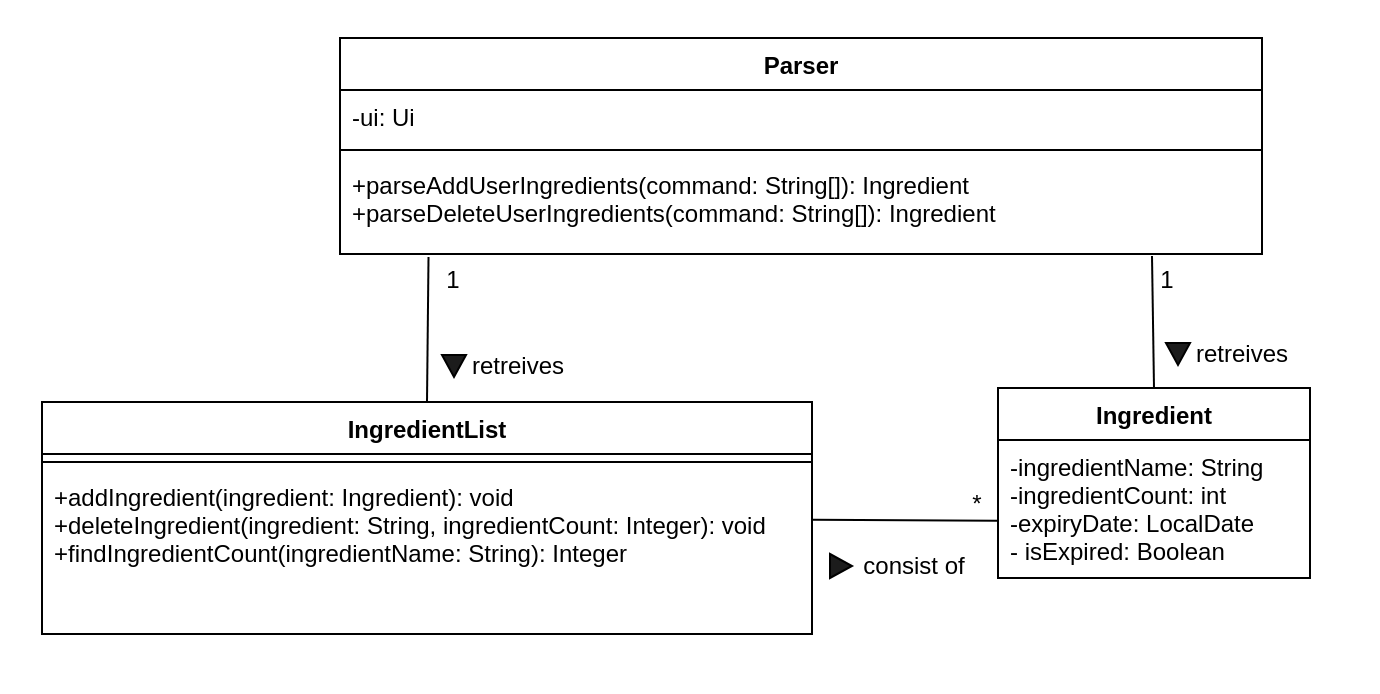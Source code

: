 <mxfile version="20.8.10" type="device"><diagram name="Page-1" id="iIjgThHYcFBI7fSDfPCQ"><mxGraphModel dx="1219" dy="722" grid="0" gridSize="10" guides="1" tooltips="1" connect="1" arrows="1" fold="1" page="1" pageScale="1" pageWidth="1169" pageHeight="827" math="0" shadow="0"><root><mxCell id="0"/><mxCell id="1" parent="0"/><mxCell id="tFhnQhTzfrzZuw3gO5PX-1" value="" style="rounded=0;whiteSpace=wrap;html=1;strokeColor=none;" vertex="1" parent="1"><mxGeometry x="86" y="53" width="689" height="346" as="geometry"/></mxCell><mxCell id="QD7r2LCSi3TkQgZWs7e6-1" value="Parser" style="swimlane;fontStyle=1;align=center;verticalAlign=top;childLayout=stackLayout;horizontal=1;startSize=26;horizontalStack=0;resizeParent=1;resizeParentMax=0;resizeLast=0;collapsible=1;marginBottom=0;" parent="1" vertex="1"><mxGeometry x="256" y="72" width="461" height="108" as="geometry"/></mxCell><mxCell id="QD7r2LCSi3TkQgZWs7e6-2" value="-ui: Ui" style="text;strokeColor=none;fillColor=none;align=left;verticalAlign=top;spacingLeft=4;spacingRight=4;overflow=hidden;rotatable=0;points=[[0,0.5],[1,0.5]];portConstraint=eastwest;" parent="QD7r2LCSi3TkQgZWs7e6-1" vertex="1"><mxGeometry y="26" width="461" height="26" as="geometry"/></mxCell><mxCell id="QD7r2LCSi3TkQgZWs7e6-3" value="" style="line;strokeWidth=1;fillColor=none;align=left;verticalAlign=middle;spacingTop=-1;spacingLeft=3;spacingRight=3;rotatable=0;labelPosition=right;points=[];portConstraint=eastwest;strokeColor=inherit;" parent="QD7r2LCSi3TkQgZWs7e6-1" vertex="1"><mxGeometry y="52" width="461" height="8" as="geometry"/></mxCell><mxCell id="QD7r2LCSi3TkQgZWs7e6-4" value="+parseAddUserIngredients(command: String[]): Ingredient&#10;+parseDeleteUserIngredients(command: String[]): Ingredient" style="text;strokeColor=none;fillColor=none;align=left;verticalAlign=top;spacingLeft=4;spacingRight=4;overflow=hidden;rotatable=0;points=[[0,0.5],[1,0.5]];portConstraint=eastwest;" parent="QD7r2LCSi3TkQgZWs7e6-1" vertex="1"><mxGeometry y="60" width="461" height="48" as="geometry"/></mxCell><mxCell id="QD7r2LCSi3TkQgZWs7e6-19" value="" style="endArrow=none;html=1;rounded=0;exitX=0.5;exitY=0;exitDx=0;exitDy=0;entryX=0.096;entryY=1.031;entryDx=0;entryDy=0;entryPerimeter=0;" parent="1" target="QD7r2LCSi3TkQgZWs7e6-4" edge="1" source="QD7r2LCSi3TkQgZWs7e6-6"><mxGeometry width="50" height="50" relative="1" as="geometry"><mxPoint x="364" y="264" as="sourcePoint"/><mxPoint x="334" y="179" as="targetPoint"/></mxGeometry></mxCell><mxCell id="QD7r2LCSi3TkQgZWs7e6-21" value="" style="endArrow=none;html=1;rounded=0;entryX=-0.002;entryY=0.586;entryDx=0;entryDy=0;entryPerimeter=0;exitX=1.001;exitY=0.303;exitDx=0;exitDy=0;exitPerimeter=0;" parent="1" source="QD7r2LCSi3TkQgZWs7e6-9" target="QD7r2LCSi3TkQgZWs7e6-15" edge="1"><mxGeometry width="50" height="50" relative="1" as="geometry"><mxPoint x="386.75" y="274.5" as="sourcePoint"/><mxPoint x="373.744" y="202" as="targetPoint"/></mxGeometry></mxCell><mxCell id="QD7r2LCSi3TkQgZWs7e6-22" value="*" style="text;html=1;align=center;verticalAlign=middle;resizable=0;points=[];autosize=1;strokeColor=none;fillColor=none;" parent="1" vertex="1"><mxGeometry x="562" y="292" width="23" height="26" as="geometry"/></mxCell><mxCell id="QD7r2LCSi3TkQgZWs7e6-23" value="1" style="text;html=1;align=center;verticalAlign=middle;resizable=0;points=[];autosize=1;strokeColor=none;fillColor=none;" parent="1" vertex="1"><mxGeometry x="299" y="180" width="25" height="26" as="geometry"/></mxCell><mxCell id="QD7r2LCSi3TkQgZWs7e6-24" value="" style="endArrow=none;html=1;rounded=0;exitX=0.5;exitY=0;exitDx=0;exitDy=0;" parent="1" source="QD7r2LCSi3TkQgZWs7e6-14" edge="1"><mxGeometry width="50" height="50" relative="1" as="geometry"><mxPoint x="661" y="246" as="sourcePoint"/><mxPoint x="662" y="181" as="targetPoint"/></mxGeometry></mxCell><mxCell id="QD7r2LCSi3TkQgZWs7e6-25" value="1" style="text;html=1;align=center;verticalAlign=middle;resizable=0;points=[];autosize=1;strokeColor=none;fillColor=none;" parent="1" vertex="1"><mxGeometry x="656" y="180" width="25" height="26" as="geometry"/></mxCell><mxCell id="QD7r2LCSi3TkQgZWs7e6-6" value="IngredientList" style="swimlane;fontStyle=1;align=center;verticalAlign=top;childLayout=stackLayout;horizontal=1;startSize=26;horizontalStack=0;resizeParent=1;resizeParentMax=0;resizeLast=0;collapsible=1;marginBottom=0;fillColor=#FFFFFF;" parent="1" vertex="1"><mxGeometry x="107" y="254" width="385" height="116" as="geometry"/></mxCell><mxCell id="QD7r2LCSi3TkQgZWs7e6-8" value="" style="line;strokeWidth=1;fillColor=none;align=left;verticalAlign=middle;spacingTop=-1;spacingLeft=3;spacingRight=3;rotatable=0;labelPosition=right;points=[];portConstraint=eastwest;strokeColor=inherit;" parent="QD7r2LCSi3TkQgZWs7e6-6" vertex="1"><mxGeometry y="26" width="385" height="8" as="geometry"/></mxCell><mxCell id="QD7r2LCSi3TkQgZWs7e6-9" value="+addIngredient(ingredient: Ingredient): void&#10;+deleteIngredient(ingredient: String, ingredientCount: Integer): void&#10;+findIngredientCount(ingredientName: String): Integer" style="text;strokeColor=none;fillColor=none;align=left;verticalAlign=top;spacingLeft=4;spacingRight=4;overflow=hidden;rotatable=0;points=[[0,0.5],[1,0.5]];portConstraint=eastwest;" parent="QD7r2LCSi3TkQgZWs7e6-6" vertex="1"><mxGeometry y="34" width="385" height="82" as="geometry"/></mxCell><mxCell id="QD7r2LCSi3TkQgZWs7e6-14" value="Ingredient" style="swimlane;fontStyle=1;align=center;verticalAlign=top;childLayout=stackLayout;horizontal=1;startSize=26;horizontalStack=0;resizeParent=1;resizeParentMax=0;resizeLast=0;collapsible=1;marginBottom=0;" parent="1" vertex="1"><mxGeometry x="585" y="247" width="156" height="95" as="geometry"/></mxCell><mxCell id="QD7r2LCSi3TkQgZWs7e6-15" value="-ingredientName: String&#10;-ingredientCount: int&#10;-expiryDate: LocalDate&#10;- isExpired: Boolean" style="text;strokeColor=none;fillColor=none;align=left;verticalAlign=top;spacingLeft=4;spacingRight=4;overflow=hidden;rotatable=0;points=[[0,0.5],[1,0.5]];portConstraint=eastwest;" parent="QD7r2LCSi3TkQgZWs7e6-14" vertex="1"><mxGeometry y="26" width="156" height="69" as="geometry"/></mxCell><mxCell id="eTLkhXpMhbSrlDtid2MF-6" value="consist of" style="text;html=1;strokeColor=none;fillColor=none;align=center;verticalAlign=middle;whiteSpace=wrap;rounded=0;" parent="1" vertex="1"><mxGeometry x="512.5" y="321" width="60" height="30" as="geometry"/></mxCell><mxCell id="eTLkhXpMhbSrlDtid2MF-7" value="" style="verticalLabelPosition=bottom;verticalAlign=top;html=1;shape=mxgraph.basic.acute_triangle;dx=0.5;fillColor=#1c1c1c;rotation=-180;direction=north;" parent="1" vertex="1"><mxGeometry x="501" y="330" width="11" height="12" as="geometry"/></mxCell><mxCell id="eTLkhXpMhbSrlDtid2MF-8" value="" style="group" parent="1" vertex="1" connectable="0"><mxGeometry x="307" y="221" width="68" height="30" as="geometry"/></mxCell><mxCell id="eTLkhXpMhbSrlDtid2MF-9" value="retreives" style="text;html=1;strokeColor=none;fillColor=none;align=center;verticalAlign=middle;whiteSpace=wrap;rounded=0;" parent="eTLkhXpMhbSrlDtid2MF-8" vertex="1"><mxGeometry x="8" width="60" height="30" as="geometry"/></mxCell><mxCell id="eTLkhXpMhbSrlDtid2MF-10" value="" style="verticalLabelPosition=bottom;verticalAlign=top;html=1;shape=mxgraph.basic.acute_triangle;dx=0.5;fillColor=#1c1c1c;rotation=-180;" parent="eTLkhXpMhbSrlDtid2MF-8" vertex="1"><mxGeometry y="9.5" width="12" height="11" as="geometry"/></mxCell><mxCell id="eTLkhXpMhbSrlDtid2MF-11" value="" style="group" parent="1" vertex="1" connectable="0"><mxGeometry x="669" y="215" width="68" height="30" as="geometry"/></mxCell><mxCell id="eTLkhXpMhbSrlDtid2MF-12" value="retreives" style="text;html=1;strokeColor=none;fillColor=none;align=center;verticalAlign=middle;whiteSpace=wrap;rounded=0;" parent="eTLkhXpMhbSrlDtid2MF-11" vertex="1"><mxGeometry x="8" width="60" height="30" as="geometry"/></mxCell><mxCell id="eTLkhXpMhbSrlDtid2MF-13" value="" style="verticalLabelPosition=bottom;verticalAlign=top;html=1;shape=mxgraph.basic.acute_triangle;dx=0.5;fillColor=#1c1c1c;rotation=-180;" parent="eTLkhXpMhbSrlDtid2MF-11" vertex="1"><mxGeometry y="9.5" width="12" height="11" as="geometry"/></mxCell></root></mxGraphModel></diagram></mxfile>